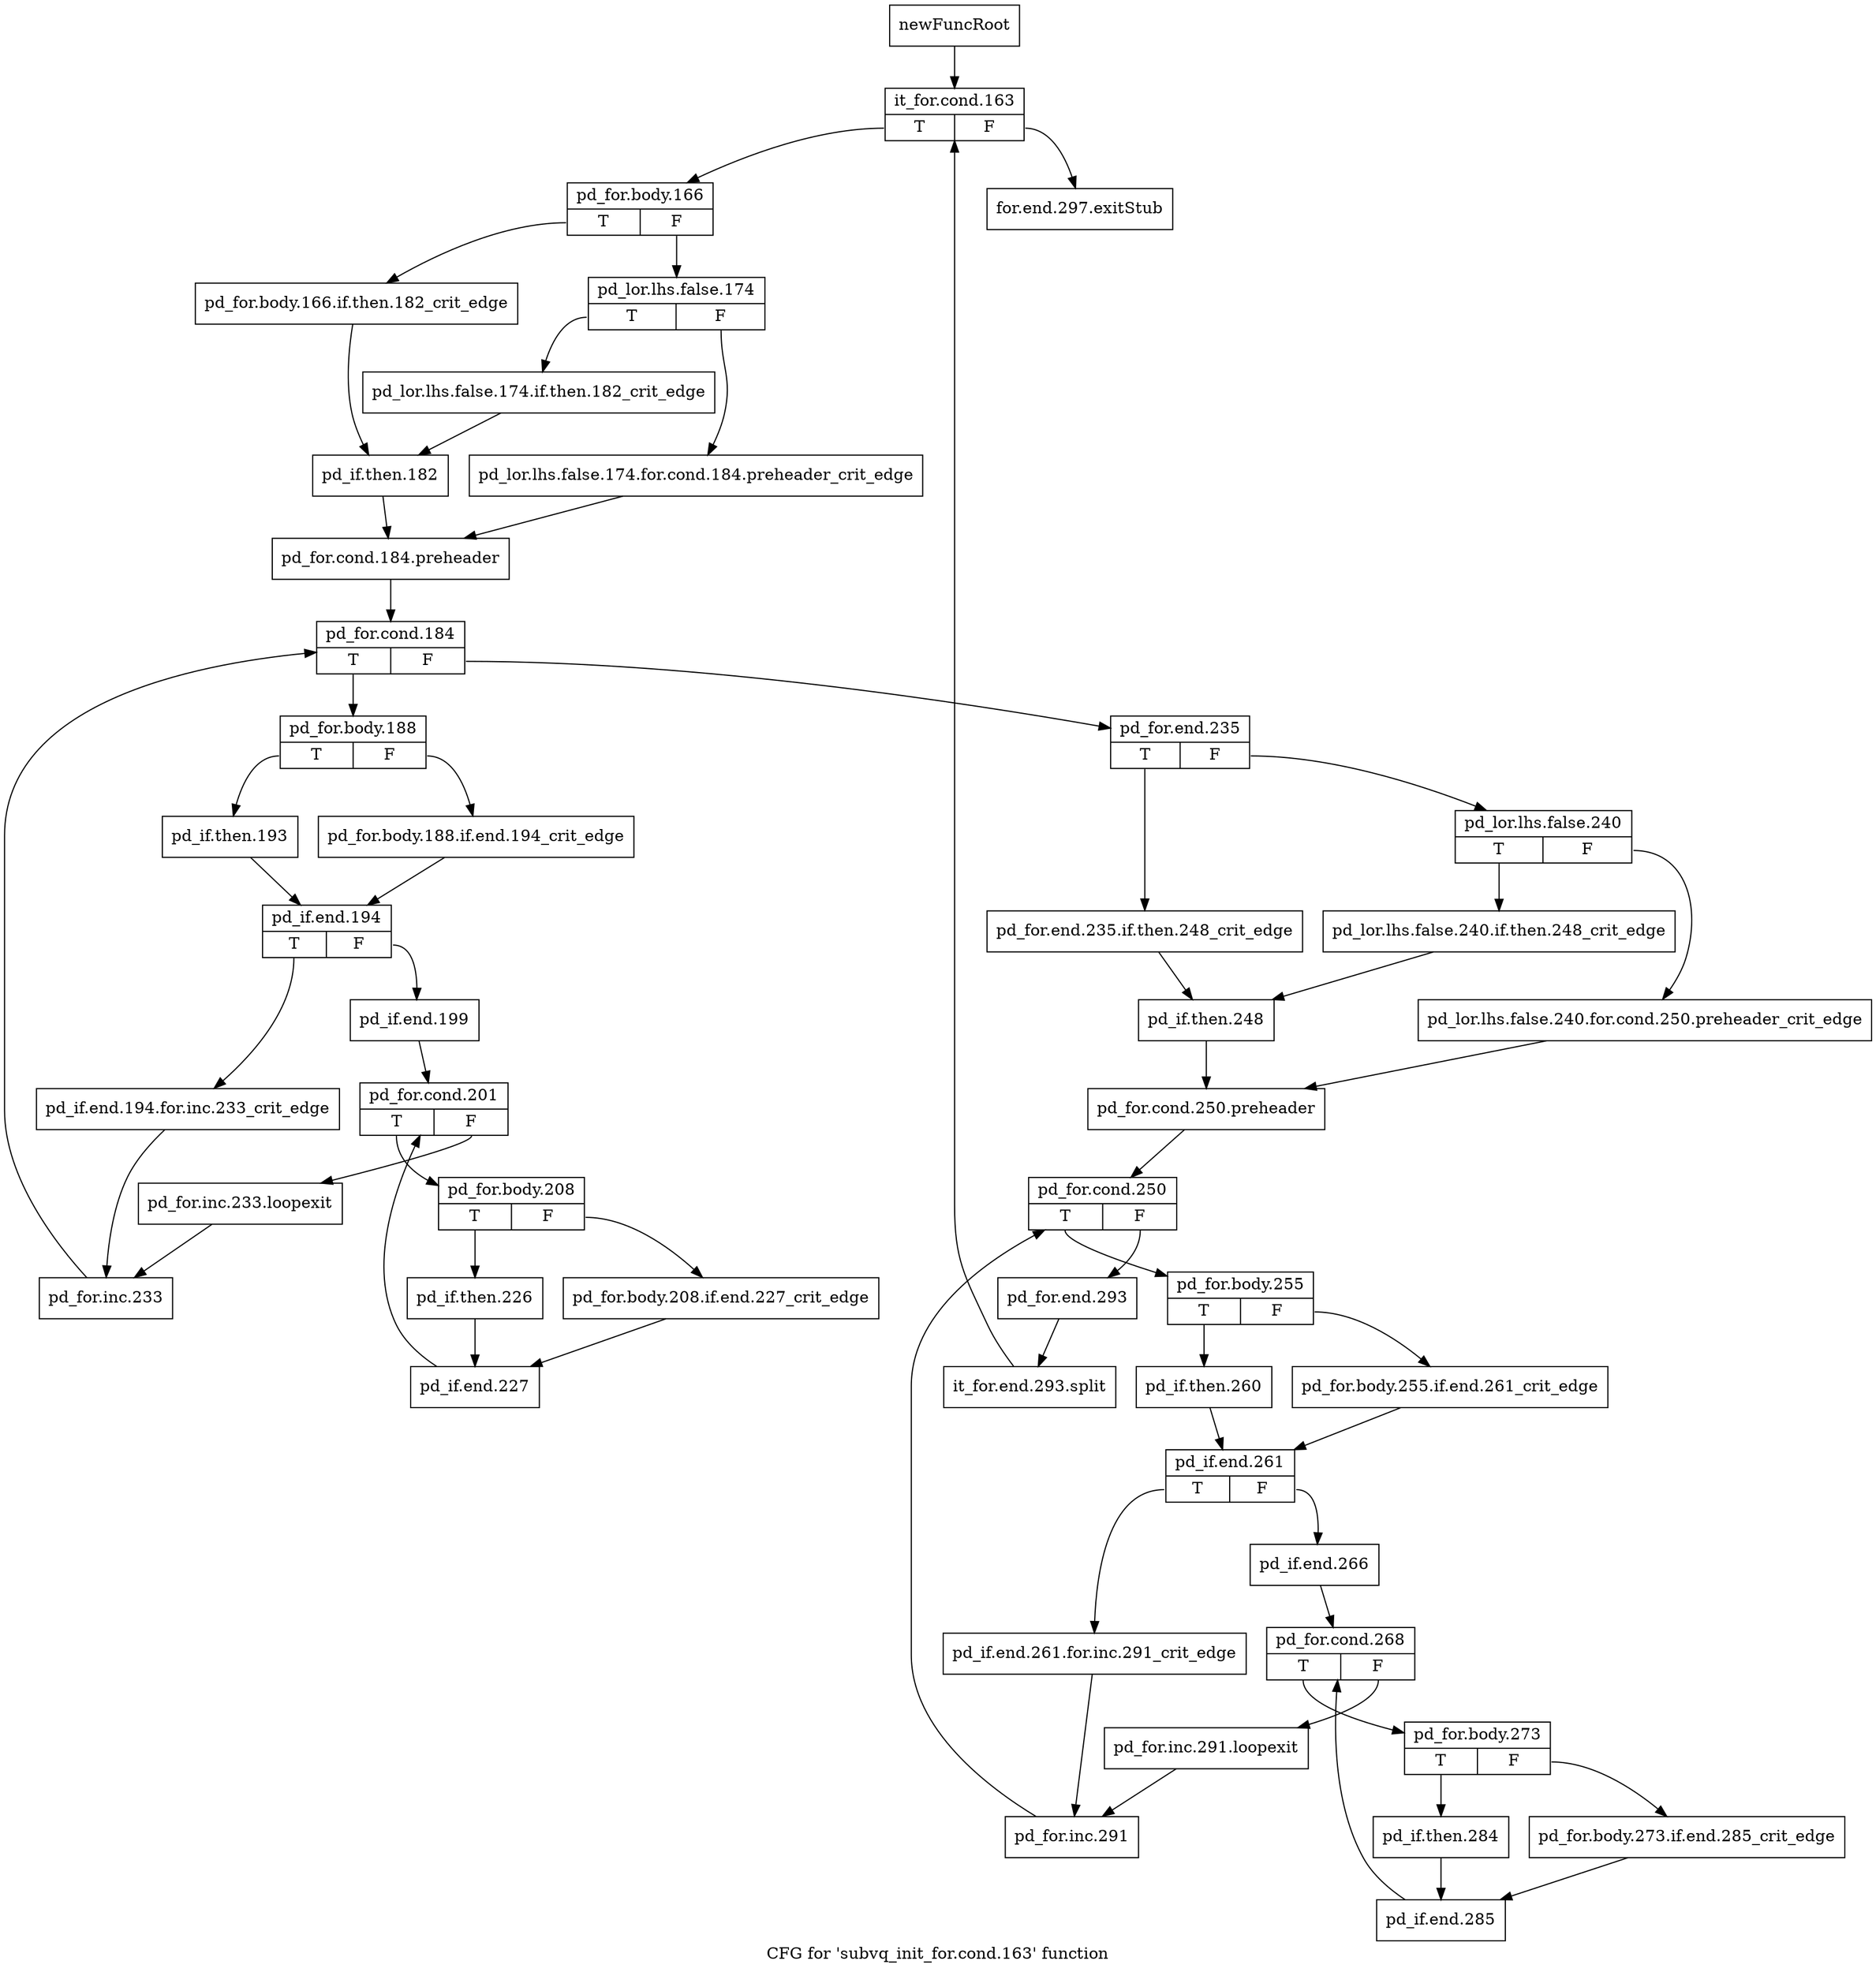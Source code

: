 digraph "CFG for 'subvq_init_for.cond.163' function" {
	label="CFG for 'subvq_init_for.cond.163' function";

	Node0x13169e0 [shape=record,label="{newFuncRoot}"];
	Node0x13169e0 -> Node0x1316a80;
	Node0x1316a30 [shape=record,label="{for.end.297.exitStub}"];
	Node0x1316a80 [shape=record,label="{it_for.cond.163|{<s0>T|<s1>F}}"];
	Node0x1316a80:s0 -> Node0x1316ad0;
	Node0x1316a80:s1 -> Node0x1316a30;
	Node0x1316ad0 [shape=record,label="{pd_for.body.166|{<s0>T|<s1>F}}"];
	Node0x1316ad0:s0 -> Node0x1316c10;
	Node0x1316ad0:s1 -> Node0x1316b20;
	Node0x1316b20 [shape=record,label="{pd_lor.lhs.false.174|{<s0>T|<s1>F}}"];
	Node0x1316b20:s0 -> Node0x1316bc0;
	Node0x1316b20:s1 -> Node0x1316b70;
	Node0x1316b70 [shape=record,label="{pd_lor.lhs.false.174.for.cond.184.preheader_crit_edge}"];
	Node0x1316b70 -> Node0x1316cb0;
	Node0x1316bc0 [shape=record,label="{pd_lor.lhs.false.174.if.then.182_crit_edge}"];
	Node0x1316bc0 -> Node0x1316c60;
	Node0x1316c10 [shape=record,label="{pd_for.body.166.if.then.182_crit_edge}"];
	Node0x1316c10 -> Node0x1316c60;
	Node0x1316c60 [shape=record,label="{pd_if.then.182}"];
	Node0x1316c60 -> Node0x1316cb0;
	Node0x1316cb0 [shape=record,label="{pd_for.cond.184.preheader}"];
	Node0x1316cb0 -> Node0x1316d00;
	Node0x1316d00 [shape=record,label="{pd_for.cond.184|{<s0>T|<s1>F}}"];
	Node0x1316d00:s0 -> Node0x1317430;
	Node0x1316d00:s1 -> Node0x1316d50;
	Node0x1316d50 [shape=record,label="{pd_for.end.235|{<s0>T|<s1>F}}"];
	Node0x1316d50:s0 -> Node0x1316e90;
	Node0x1316d50:s1 -> Node0x1316da0;
	Node0x1316da0 [shape=record,label="{pd_lor.lhs.false.240|{<s0>T|<s1>F}}"];
	Node0x1316da0:s0 -> Node0x1316e40;
	Node0x1316da0:s1 -> Node0x1316df0;
	Node0x1316df0 [shape=record,label="{pd_lor.lhs.false.240.for.cond.250.preheader_crit_edge}"];
	Node0x1316df0 -> Node0x1316f30;
	Node0x1316e40 [shape=record,label="{pd_lor.lhs.false.240.if.then.248_crit_edge}"];
	Node0x1316e40 -> Node0x1316ee0;
	Node0x1316e90 [shape=record,label="{pd_for.end.235.if.then.248_crit_edge}"];
	Node0x1316e90 -> Node0x1316ee0;
	Node0x1316ee0 [shape=record,label="{pd_if.then.248}"];
	Node0x1316ee0 -> Node0x1316f30;
	Node0x1316f30 [shape=record,label="{pd_for.cond.250.preheader}"];
	Node0x1316f30 -> Node0x1316f80;
	Node0x1316f80 [shape=record,label="{pd_for.cond.250|{<s0>T|<s1>F}}"];
	Node0x1316f80:s0 -> Node0x1317020;
	Node0x1316f80:s1 -> Node0x1316fd0;
	Node0x1316fd0 [shape=record,label="{pd_for.end.293}"];
	Node0x1316fd0 -> Node0x1638860;
	Node0x1638860 [shape=record,label="{it_for.end.293.split}"];
	Node0x1638860 -> Node0x1316a80;
	Node0x1317020 [shape=record,label="{pd_for.body.255|{<s0>T|<s1>F}}"];
	Node0x1317020:s0 -> Node0x13170c0;
	Node0x1317020:s1 -> Node0x1317070;
	Node0x1317070 [shape=record,label="{pd_for.body.255.if.end.261_crit_edge}"];
	Node0x1317070 -> Node0x1317110;
	Node0x13170c0 [shape=record,label="{pd_if.then.260}"];
	Node0x13170c0 -> Node0x1317110;
	Node0x1317110 [shape=record,label="{pd_if.end.261|{<s0>T|<s1>F}}"];
	Node0x1317110:s0 -> Node0x1317390;
	Node0x1317110:s1 -> Node0x1317160;
	Node0x1317160 [shape=record,label="{pd_if.end.266}"];
	Node0x1317160 -> Node0x13171b0;
	Node0x13171b0 [shape=record,label="{pd_for.cond.268|{<s0>T|<s1>F}}"];
	Node0x13171b0:s0 -> Node0x1317250;
	Node0x13171b0:s1 -> Node0x1317200;
	Node0x1317200 [shape=record,label="{pd_for.inc.291.loopexit}"];
	Node0x1317200 -> Node0x13173e0;
	Node0x1317250 [shape=record,label="{pd_for.body.273|{<s0>T|<s1>F}}"];
	Node0x1317250:s0 -> Node0x13172f0;
	Node0x1317250:s1 -> Node0x13172a0;
	Node0x13172a0 [shape=record,label="{pd_for.body.273.if.end.285_crit_edge}"];
	Node0x13172a0 -> Node0x1317340;
	Node0x13172f0 [shape=record,label="{pd_if.then.284}"];
	Node0x13172f0 -> Node0x1317340;
	Node0x1317340 [shape=record,label="{pd_if.end.285}"];
	Node0x1317340 -> Node0x13171b0;
	Node0x1317390 [shape=record,label="{pd_if.end.261.for.inc.291_crit_edge}"];
	Node0x1317390 -> Node0x13173e0;
	Node0x13173e0 [shape=record,label="{pd_for.inc.291}"];
	Node0x13173e0 -> Node0x1316f80;
	Node0x1317430 [shape=record,label="{pd_for.body.188|{<s0>T|<s1>F}}"];
	Node0x1317430:s0 -> Node0x13174d0;
	Node0x1317430:s1 -> Node0x1317480;
	Node0x1317480 [shape=record,label="{pd_for.body.188.if.end.194_crit_edge}"];
	Node0x1317480 -> Node0x1317520;
	Node0x13174d0 [shape=record,label="{pd_if.then.193}"];
	Node0x13174d0 -> Node0x1317520;
	Node0x1317520 [shape=record,label="{pd_if.end.194|{<s0>T|<s1>F}}"];
	Node0x1317520:s0 -> Node0x13177a0;
	Node0x1317520:s1 -> Node0x1317570;
	Node0x1317570 [shape=record,label="{pd_if.end.199}"];
	Node0x1317570 -> Node0x13175c0;
	Node0x13175c0 [shape=record,label="{pd_for.cond.201|{<s0>T|<s1>F}}"];
	Node0x13175c0:s0 -> Node0x1317660;
	Node0x13175c0:s1 -> Node0x1317610;
	Node0x1317610 [shape=record,label="{pd_for.inc.233.loopexit}"];
	Node0x1317610 -> Node0x13177f0;
	Node0x1317660 [shape=record,label="{pd_for.body.208|{<s0>T|<s1>F}}"];
	Node0x1317660:s0 -> Node0x1317700;
	Node0x1317660:s1 -> Node0x13176b0;
	Node0x13176b0 [shape=record,label="{pd_for.body.208.if.end.227_crit_edge}"];
	Node0x13176b0 -> Node0x1317750;
	Node0x1317700 [shape=record,label="{pd_if.then.226}"];
	Node0x1317700 -> Node0x1317750;
	Node0x1317750 [shape=record,label="{pd_if.end.227}"];
	Node0x1317750 -> Node0x13175c0;
	Node0x13177a0 [shape=record,label="{pd_if.end.194.for.inc.233_crit_edge}"];
	Node0x13177a0 -> Node0x13177f0;
	Node0x13177f0 [shape=record,label="{pd_for.inc.233}"];
	Node0x13177f0 -> Node0x1316d00;
}
